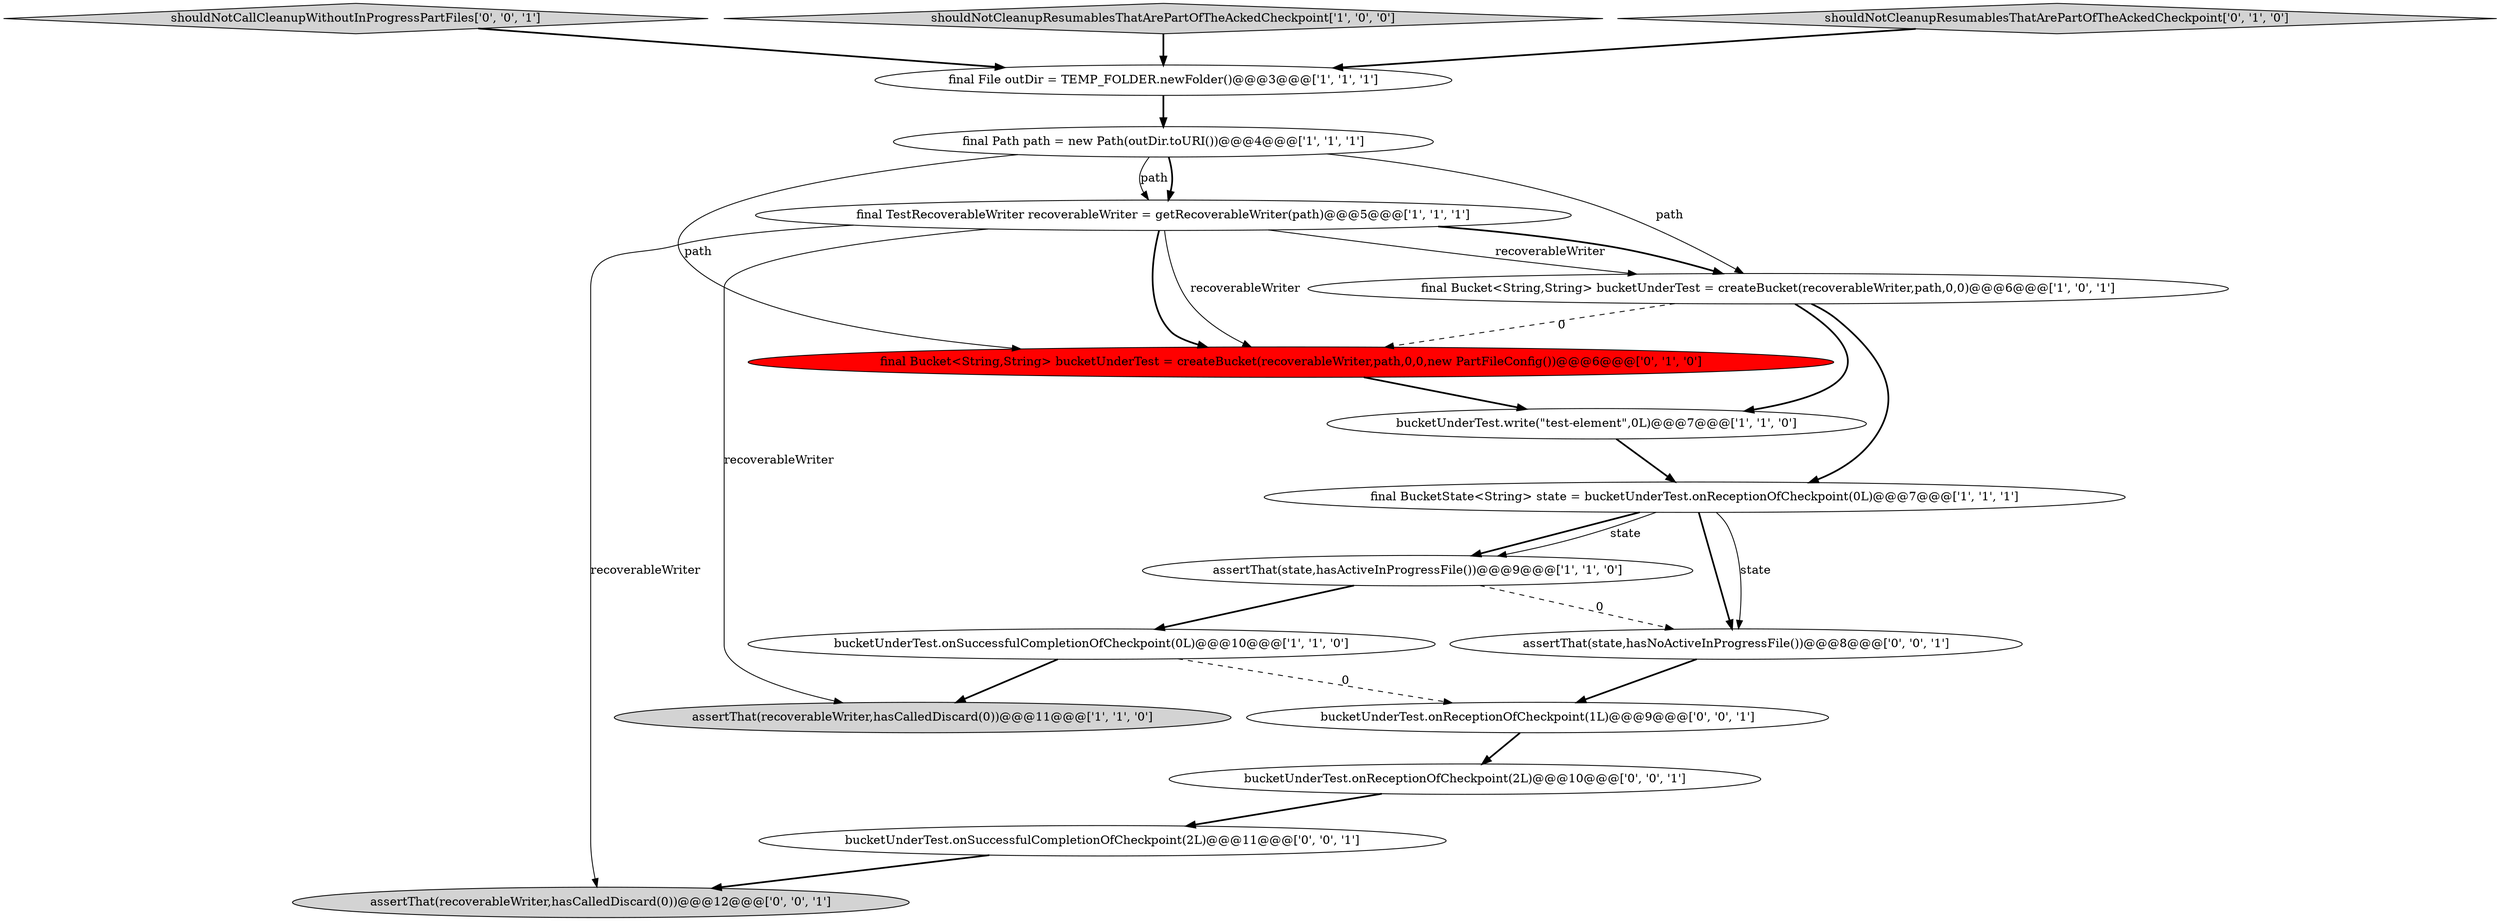 digraph {
5 [style = filled, label = "final BucketState<String> state = bucketUnderTest.onReceptionOfCheckpoint(0L)@@@7@@@['1', '1', '1']", fillcolor = white, shape = ellipse image = "AAA0AAABBB1BBB"];
14 [style = filled, label = "bucketUnderTest.onReceptionOfCheckpoint(2L)@@@10@@@['0', '0', '1']", fillcolor = white, shape = ellipse image = "AAA0AAABBB3BBB"];
1 [style = filled, label = "final Bucket<String,String> bucketUnderTest = createBucket(recoverableWriter,path,0,0)@@@6@@@['1', '0', '1']", fillcolor = white, shape = ellipse image = "AAA0AAABBB1BBB"];
6 [style = filled, label = "assertThat(state,hasActiveInProgressFile())@@@9@@@['1', '1', '0']", fillcolor = white, shape = ellipse image = "AAA0AAABBB1BBB"];
9 [style = filled, label = "assertThat(recoverableWriter,hasCalledDiscard(0))@@@11@@@['1', '1', '0']", fillcolor = lightgray, shape = ellipse image = "AAA0AAABBB1BBB"];
12 [style = filled, label = "shouldNotCallCleanupWithoutInProgressPartFiles['0', '0', '1']", fillcolor = lightgray, shape = diamond image = "AAA0AAABBB3BBB"];
2 [style = filled, label = "final Path path = new Path(outDir.toURI())@@@4@@@['1', '1', '1']", fillcolor = white, shape = ellipse image = "AAA0AAABBB1BBB"];
16 [style = filled, label = "bucketUnderTest.onReceptionOfCheckpoint(1L)@@@9@@@['0', '0', '1']", fillcolor = white, shape = ellipse image = "AAA0AAABBB3BBB"];
0 [style = filled, label = "shouldNotCleanupResumablesThatArePartOfTheAckedCheckpoint['1', '0', '0']", fillcolor = lightgray, shape = diamond image = "AAA0AAABBB1BBB"];
7 [style = filled, label = "bucketUnderTest.write(\"test-element\",0L)@@@7@@@['1', '1', '0']", fillcolor = white, shape = ellipse image = "AAA0AAABBB1BBB"];
4 [style = filled, label = "final File outDir = TEMP_FOLDER.newFolder()@@@3@@@['1', '1', '1']", fillcolor = white, shape = ellipse image = "AAA0AAABBB1BBB"];
8 [style = filled, label = "bucketUnderTest.onSuccessfulCompletionOfCheckpoint(0L)@@@10@@@['1', '1', '0']", fillcolor = white, shape = ellipse image = "AAA0AAABBB1BBB"];
11 [style = filled, label = "final Bucket<String,String> bucketUnderTest = createBucket(recoverableWriter,path,0,0,new PartFileConfig())@@@6@@@['0', '1', '0']", fillcolor = red, shape = ellipse image = "AAA1AAABBB2BBB"];
13 [style = filled, label = "assertThat(state,hasNoActiveInProgressFile())@@@8@@@['0', '0', '1']", fillcolor = white, shape = ellipse image = "AAA0AAABBB3BBB"];
17 [style = filled, label = "assertThat(recoverableWriter,hasCalledDiscard(0))@@@12@@@['0', '0', '1']", fillcolor = lightgray, shape = ellipse image = "AAA0AAABBB3BBB"];
3 [style = filled, label = "final TestRecoverableWriter recoverableWriter = getRecoverableWriter(path)@@@5@@@['1', '1', '1']", fillcolor = white, shape = ellipse image = "AAA0AAABBB1BBB"];
10 [style = filled, label = "shouldNotCleanupResumablesThatArePartOfTheAckedCheckpoint['0', '1', '0']", fillcolor = lightgray, shape = diamond image = "AAA0AAABBB2BBB"];
15 [style = filled, label = "bucketUnderTest.onSuccessfulCompletionOfCheckpoint(2L)@@@11@@@['0', '0', '1']", fillcolor = white, shape = ellipse image = "AAA0AAABBB3BBB"];
1->5 [style = bold, label=""];
3->1 [style = solid, label="recoverableWriter"];
8->16 [style = dashed, label="0"];
3->1 [style = bold, label=""];
2->3 [style = bold, label=""];
3->11 [style = bold, label=""];
2->3 [style = solid, label="path"];
3->9 [style = solid, label="recoverableWriter"];
4->2 [style = bold, label=""];
1->7 [style = bold, label=""];
13->16 [style = bold, label=""];
15->17 [style = bold, label=""];
7->5 [style = bold, label=""];
6->13 [style = dashed, label="0"];
5->6 [style = bold, label=""];
5->13 [style = solid, label="state"];
12->4 [style = bold, label=""];
0->4 [style = bold, label=""];
2->11 [style = solid, label="path"];
1->11 [style = dashed, label="0"];
5->6 [style = solid, label="state"];
5->13 [style = bold, label=""];
6->8 [style = bold, label=""];
3->17 [style = solid, label="recoverableWriter"];
8->9 [style = bold, label=""];
10->4 [style = bold, label=""];
2->1 [style = solid, label="path"];
16->14 [style = bold, label=""];
14->15 [style = bold, label=""];
3->11 [style = solid, label="recoverableWriter"];
11->7 [style = bold, label=""];
}
